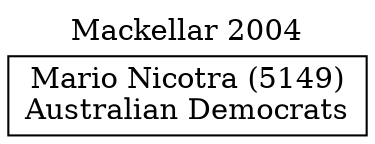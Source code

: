 // House preference flow
digraph "Mario Nicotra (5149)_Mackellar_2004" {
	graph [label="Mackellar 2004" labelloc=t mclimit=10]
	node [shape=box]
	"Mario Nicotra (5149)" [label="Mario Nicotra (5149)
Australian Democrats"]
}
